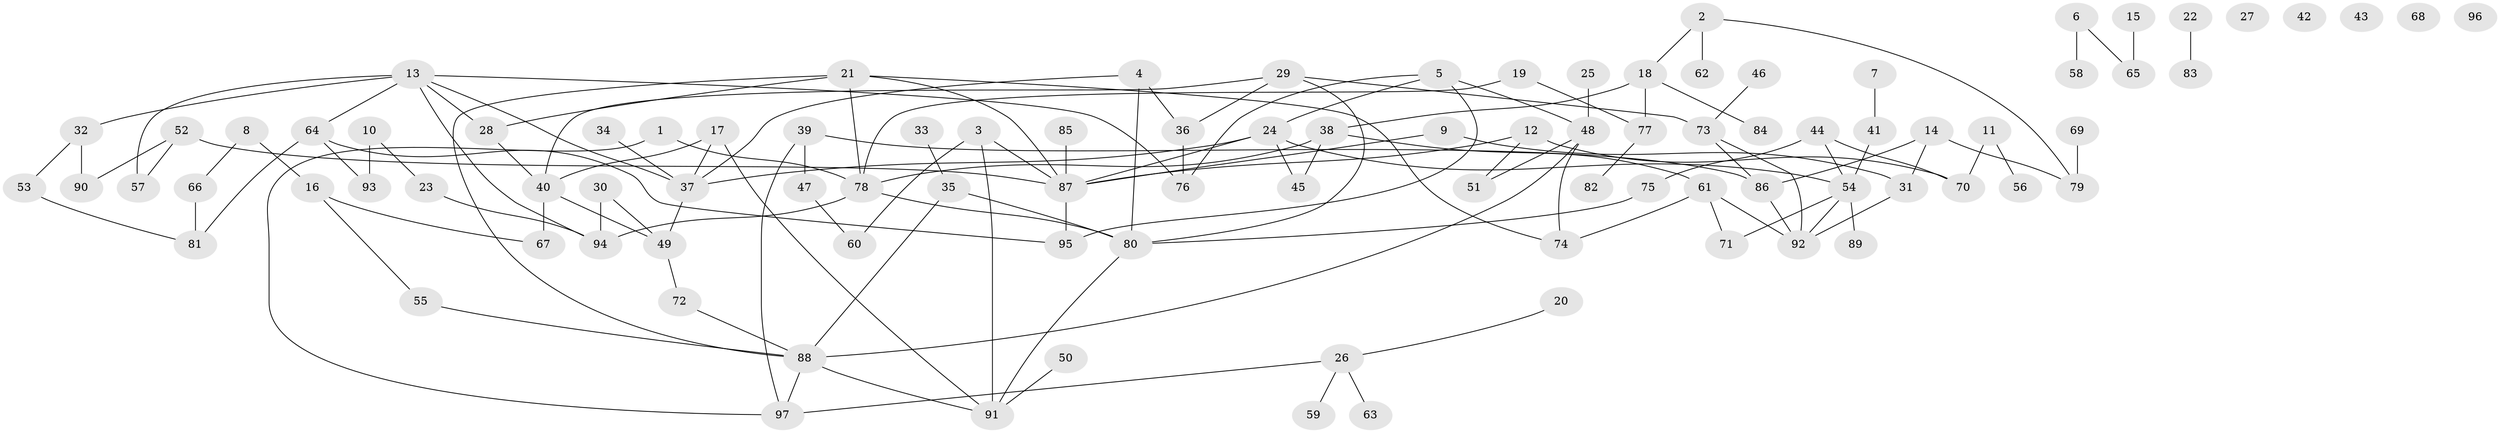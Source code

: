 // Generated by graph-tools (version 1.1) at 2025/13/03/09/25 04:13:02]
// undirected, 97 vertices, 130 edges
graph export_dot {
graph [start="1"]
  node [color=gray90,style=filled];
  1;
  2;
  3;
  4;
  5;
  6;
  7;
  8;
  9;
  10;
  11;
  12;
  13;
  14;
  15;
  16;
  17;
  18;
  19;
  20;
  21;
  22;
  23;
  24;
  25;
  26;
  27;
  28;
  29;
  30;
  31;
  32;
  33;
  34;
  35;
  36;
  37;
  38;
  39;
  40;
  41;
  42;
  43;
  44;
  45;
  46;
  47;
  48;
  49;
  50;
  51;
  52;
  53;
  54;
  55;
  56;
  57;
  58;
  59;
  60;
  61;
  62;
  63;
  64;
  65;
  66;
  67;
  68;
  69;
  70;
  71;
  72;
  73;
  74;
  75;
  76;
  77;
  78;
  79;
  80;
  81;
  82;
  83;
  84;
  85;
  86;
  87;
  88;
  89;
  90;
  91;
  92;
  93;
  94;
  95;
  96;
  97;
  1 -- 78;
  1 -- 97;
  2 -- 18;
  2 -- 62;
  2 -- 79;
  3 -- 60;
  3 -- 87;
  3 -- 91;
  4 -- 36;
  4 -- 37;
  4 -- 80;
  5 -- 24;
  5 -- 48;
  5 -- 76;
  5 -- 95;
  6 -- 58;
  6 -- 65;
  7 -- 41;
  8 -- 16;
  8 -- 66;
  9 -- 31;
  9 -- 87;
  10 -- 23;
  10 -- 93;
  11 -- 56;
  11 -- 70;
  12 -- 51;
  12 -- 70;
  12 -- 87;
  13 -- 28;
  13 -- 32;
  13 -- 37;
  13 -- 57;
  13 -- 64;
  13 -- 76;
  13 -- 94;
  14 -- 31;
  14 -- 79;
  14 -- 86;
  15 -- 65;
  16 -- 55;
  16 -- 67;
  17 -- 37;
  17 -- 40;
  17 -- 91;
  18 -- 38;
  18 -- 77;
  18 -- 84;
  19 -- 77;
  19 -- 78;
  20 -- 26;
  21 -- 28;
  21 -- 74;
  21 -- 78;
  21 -- 87;
  21 -- 88;
  22 -- 83;
  23 -- 94;
  24 -- 37;
  24 -- 45;
  24 -- 54;
  24 -- 87;
  25 -- 48;
  26 -- 59;
  26 -- 63;
  26 -- 97;
  28 -- 40;
  29 -- 36;
  29 -- 40;
  29 -- 73;
  29 -- 80;
  30 -- 49;
  30 -- 94;
  31 -- 92;
  32 -- 53;
  32 -- 90;
  33 -- 35;
  34 -- 37;
  35 -- 80;
  35 -- 88;
  36 -- 76;
  37 -- 49;
  38 -- 45;
  38 -- 61;
  38 -- 78;
  39 -- 47;
  39 -- 86;
  39 -- 97;
  40 -- 49;
  40 -- 67;
  41 -- 54;
  44 -- 54;
  44 -- 70;
  44 -- 75;
  46 -- 73;
  47 -- 60;
  48 -- 51;
  48 -- 74;
  48 -- 88;
  49 -- 72;
  50 -- 91;
  52 -- 57;
  52 -- 87;
  52 -- 90;
  53 -- 81;
  54 -- 71;
  54 -- 89;
  54 -- 92;
  55 -- 88;
  61 -- 71;
  61 -- 74;
  61 -- 92;
  64 -- 81;
  64 -- 93;
  64 -- 95;
  66 -- 81;
  69 -- 79;
  72 -- 88;
  73 -- 86;
  73 -- 92;
  75 -- 80;
  77 -- 82;
  78 -- 80;
  78 -- 94;
  80 -- 91;
  85 -- 87;
  86 -- 92;
  87 -- 95;
  88 -- 91;
  88 -- 97;
}
